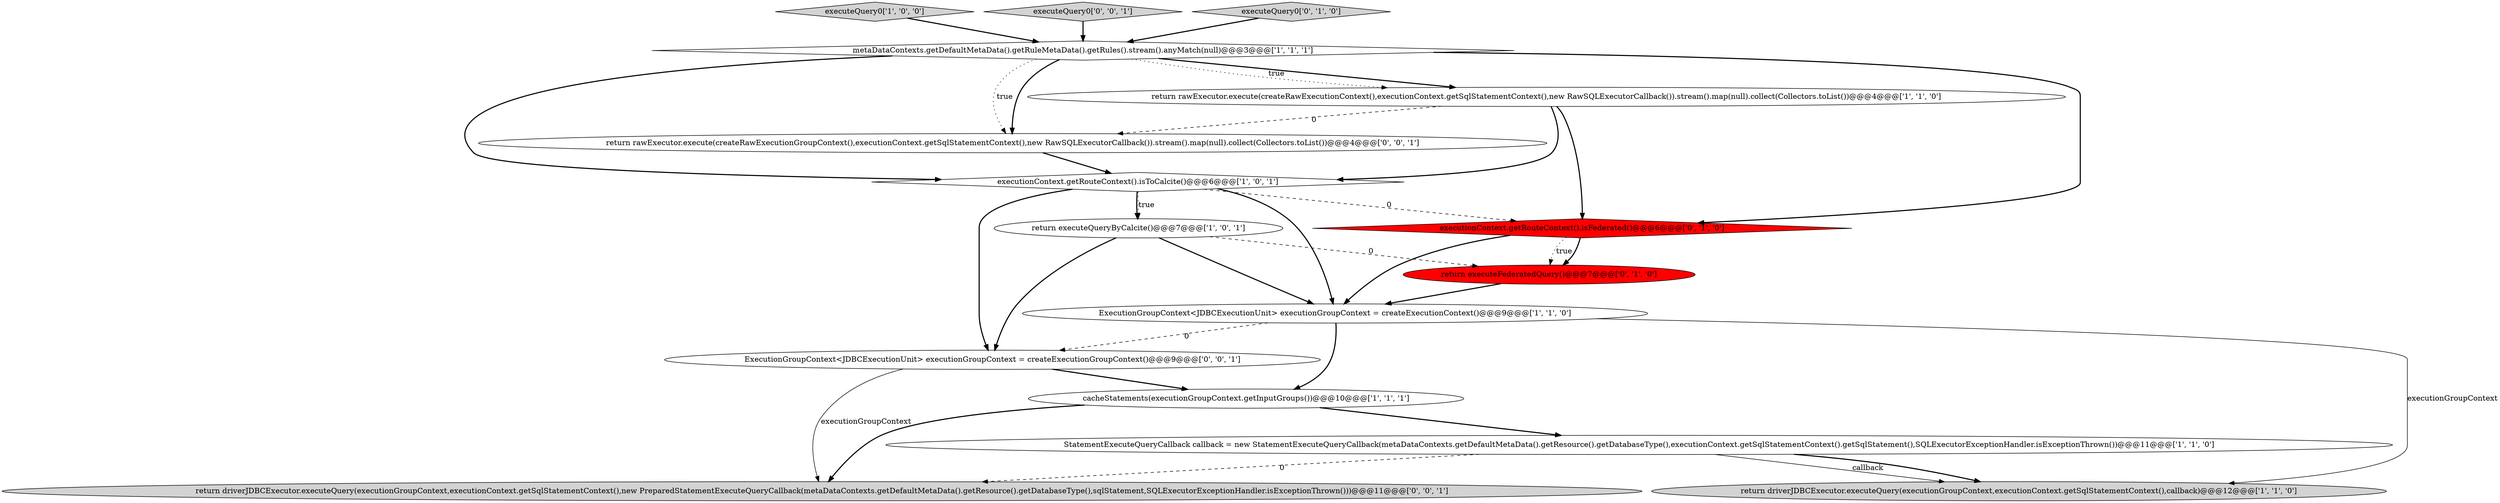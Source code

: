 digraph {
6 [style = filled, label = "ExecutionGroupContext<JDBCExecutionUnit> executionGroupContext = createExecutionContext()@@@9@@@['1', '1', '0']", fillcolor = white, shape = ellipse image = "AAA0AAABBB1BBB"];
4 [style = filled, label = "executeQuery0['1', '0', '0']", fillcolor = lightgray, shape = diamond image = "AAA0AAABBB1BBB"];
7 [style = filled, label = "StatementExecuteQueryCallback callback = new StatementExecuteQueryCallback(metaDataContexts.getDefaultMetaData().getResource().getDatabaseType(),executionContext.getSqlStatementContext().getSqlStatement(),SQLExecutorExceptionHandler.isExceptionThrown())@@@11@@@['1', '1', '0']", fillcolor = white, shape = ellipse image = "AAA0AAABBB1BBB"];
2 [style = filled, label = "return executeQueryByCalcite()@@@7@@@['1', '0', '1']", fillcolor = white, shape = ellipse image = "AAA0AAABBB1BBB"];
1 [style = filled, label = "executionContext.getRouteContext().isToCalcite()@@@6@@@['1', '0', '1']", fillcolor = white, shape = diamond image = "AAA0AAABBB1BBB"];
10 [style = filled, label = "return executeFederatedQuery()@@@7@@@['0', '1', '0']", fillcolor = red, shape = ellipse image = "AAA1AAABBB2BBB"];
15 [style = filled, label = "return rawExecutor.execute(createRawExecutionGroupContext(),executionContext.getSqlStatementContext(),new RawSQLExecutorCallback()).stream().map(null).collect(Collectors.toList())@@@4@@@['0', '0', '1']", fillcolor = white, shape = ellipse image = "AAA0AAABBB3BBB"];
12 [style = filled, label = "executeQuery0['0', '0', '1']", fillcolor = lightgray, shape = diamond image = "AAA0AAABBB3BBB"];
0 [style = filled, label = "cacheStatements(executionGroupContext.getInputGroups())@@@10@@@['1', '1', '1']", fillcolor = white, shape = ellipse image = "AAA0AAABBB1BBB"];
14 [style = filled, label = "ExecutionGroupContext<JDBCExecutionUnit> executionGroupContext = createExecutionGroupContext()@@@9@@@['0', '0', '1']", fillcolor = white, shape = ellipse image = "AAA0AAABBB3BBB"];
13 [style = filled, label = "return driverJDBCExecutor.executeQuery(executionGroupContext,executionContext.getSqlStatementContext(),new PreparedStatementExecuteQueryCallback(metaDataContexts.getDefaultMetaData().getResource().getDatabaseType(),sqlStatement,SQLExecutorExceptionHandler.isExceptionThrown()))@@@11@@@['0', '0', '1']", fillcolor = lightgray, shape = ellipse image = "AAA0AAABBB3BBB"];
8 [style = filled, label = "metaDataContexts.getDefaultMetaData().getRuleMetaData().getRules().stream().anyMatch(null)@@@3@@@['1', '1', '1']", fillcolor = white, shape = diamond image = "AAA0AAABBB1BBB"];
11 [style = filled, label = "executionContext.getRouteContext().isFederated()@@@6@@@['0', '1', '0']", fillcolor = red, shape = diamond image = "AAA1AAABBB2BBB"];
3 [style = filled, label = "return driverJDBCExecutor.executeQuery(executionGroupContext,executionContext.getSqlStatementContext(),callback)@@@12@@@['1', '1', '0']", fillcolor = lightgray, shape = ellipse image = "AAA0AAABBB1BBB"];
5 [style = filled, label = "return rawExecutor.execute(createRawExecutionContext(),executionContext.getSqlStatementContext(),new RawSQLExecutorCallback()).stream().map(null).collect(Collectors.toList())@@@4@@@['1', '1', '0']", fillcolor = white, shape = ellipse image = "AAA0AAABBB1BBB"];
9 [style = filled, label = "executeQuery0['0', '1', '0']", fillcolor = lightgray, shape = diamond image = "AAA0AAABBB2BBB"];
8->15 [style = bold, label=""];
0->13 [style = bold, label=""];
14->13 [style = solid, label="executionGroupContext"];
2->6 [style = bold, label=""];
11->10 [style = dotted, label="true"];
11->6 [style = bold, label=""];
8->15 [style = dotted, label="true"];
7->3 [style = solid, label="callback"];
6->0 [style = bold, label=""];
6->14 [style = dashed, label="0"];
9->8 [style = bold, label=""];
10->6 [style = bold, label=""];
7->3 [style = bold, label=""];
2->10 [style = dashed, label="0"];
0->7 [style = bold, label=""];
6->3 [style = solid, label="executionGroupContext"];
8->1 [style = bold, label=""];
5->1 [style = bold, label=""];
1->6 [style = bold, label=""];
8->5 [style = bold, label=""];
14->0 [style = bold, label=""];
8->5 [style = dotted, label="true"];
11->10 [style = bold, label=""];
12->8 [style = bold, label=""];
1->11 [style = dashed, label="0"];
2->14 [style = bold, label=""];
7->13 [style = dashed, label="0"];
4->8 [style = bold, label=""];
1->14 [style = bold, label=""];
1->2 [style = bold, label=""];
5->11 [style = bold, label=""];
1->2 [style = dotted, label="true"];
5->15 [style = dashed, label="0"];
8->11 [style = bold, label=""];
15->1 [style = bold, label=""];
}
